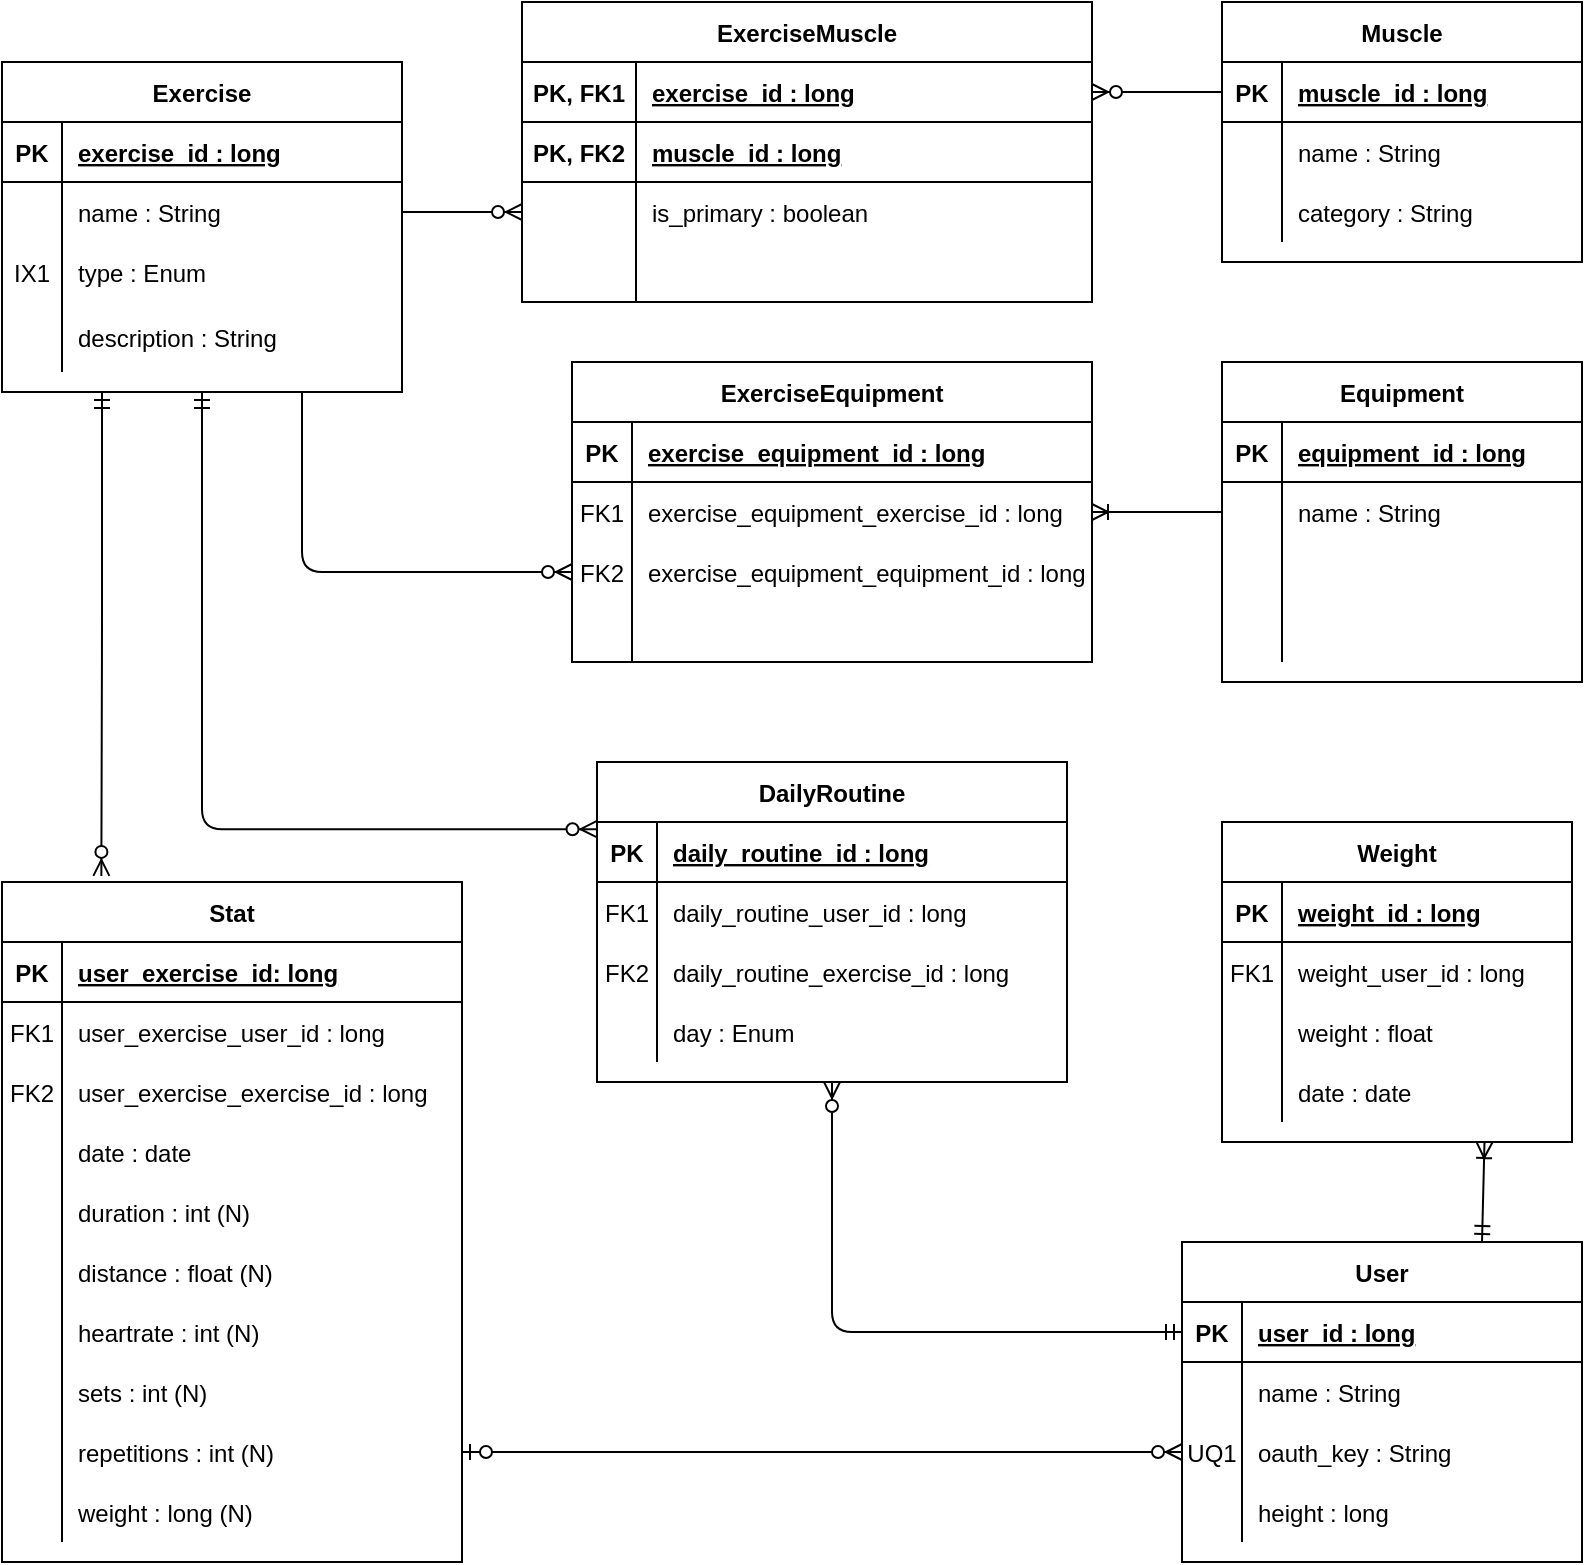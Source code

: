 <mxfile version="13.8.1" type="device"><diagram id="Q6YfByepirMHfdgDxiGw" name="Page-1"><mxGraphModel dx="1024" dy="472" grid="1" gridSize="10" guides="1" tooltips="1" connect="1" arrows="1" fold="1" page="1" pageScale="1" pageWidth="850" pageHeight="1100" math="0" shadow="0"><root><mxCell id="0"/><mxCell id="1" parent="0"/><mxCell id="9hliLJSUuDG-UG1t3mNE-100" value="" style="fontSize=12;html=1;endArrow=ERzeroToMany;endFill=1;exitX=1;exitY=0.5;exitDx=0;exitDy=0;entryX=0;entryY=0.5;entryDx=0;entryDy=0;" parent="1" source="9hliLJSUuDG-UG1t3mNE-5" edge="1" target="9hliLJSUuDG-UG1t3mNE-18"><mxGeometry width="100" height="100" relative="1" as="geometry"><mxPoint x="250" y="220" as="sourcePoint"/><mxPoint x="300" y="205" as="targetPoint"/></mxGeometry></mxCell><mxCell id="9hliLJSUuDG-UG1t3mNE-103" value="" style="fontSize=12;html=1;endArrow=ERzeroToMany;entryX=0;entryY=0.5;entryDx=0;entryDy=0;exitX=0.75;exitY=1;exitDx=0;exitDy=0;edgeStyle=orthogonalEdgeStyle;endFill=1;" parent="1" source="9hliLJSUuDG-UG1t3mNE-1" target="9hliLJSUuDG-UG1t3mNE-94" edge="1"><mxGeometry width="100" height="100" relative="1" as="geometry"><mxPoint x="210" y="260" as="sourcePoint"/><mxPoint x="350" y="250" as="targetPoint"/></mxGeometry></mxCell><mxCell id="9hliLJSUuDG-UG1t3mNE-104" value="" style="fontSize=12;html=1;endArrow=ERoneToMany;edgeStyle=elbowEdgeStyle;entryX=1;entryY=0.5;entryDx=0;entryDy=0;exitX=0;exitY=0.5;exitDx=0;exitDy=0;" parent="1" source="9hliLJSUuDG-UG1t3mNE-31" target="9hliLJSUuDG-UG1t3mNE-91" edge="1"><mxGeometry width="100" height="100" relative="1" as="geometry"><mxPoint x="676" y="450" as="sourcePoint"/><mxPoint x="620" y="550" as="targetPoint"/></mxGeometry></mxCell><mxCell id="9hliLJSUuDG-UG1t3mNE-105" value="" style="edgeStyle=entityRelationEdgeStyle;fontSize=12;html=1;endArrow=ERzeroToMany;entryX=1;entryY=0.5;entryDx=0;entryDy=0;exitX=0;exitY=0.5;exitDx=0;exitDy=0;endFill=1;" parent="1" source="9hliLJSUuDG-UG1t3mNE-41" target="9hliLJSUuDG-UG1t3mNE-15" edge="1"><mxGeometry width="100" height="100" relative="1" as="geometry"><mxPoint x="860" y="50" as="sourcePoint"/><mxPoint x="690" y="50" as="targetPoint"/></mxGeometry></mxCell><mxCell id="9hliLJSUuDG-UG1t3mNE-178" value="" style="fontSize=12;html=1;endArrow=ERoneToMany;startArrow=ERmandOne;startFill=0;exitX=0.75;exitY=0;exitDx=0;exitDy=0;entryX=0.75;entryY=1;entryDx=0;entryDy=0;" parent="1" source="9hliLJSUuDG-UG1t3mNE-108" target="9hliLJSUuDG-UG1t3mNE-124" edge="1"><mxGeometry width="100" height="100" relative="1" as="geometry"><mxPoint x="780" y="638" as="sourcePoint"/><mxPoint x="780" y="620" as="targetPoint"/></mxGeometry></mxCell><mxCell id="9hliLJSUuDG-UG1t3mNE-179" value="" style="fontSize=12;html=1;endArrow=ERzeroToMany;startArrow=ERmandOne;startFill=0;exitX=0;exitY=0.5;exitDx=0;exitDy=0;edgeStyle=orthogonalEdgeStyle;elbow=vertical;entryX=0.5;entryY=1;entryDx=0;entryDy=0;endFill=1;" parent="1" source="9hliLJSUuDG-UG1t3mNE-109" target="9hliLJSUuDG-UG1t3mNE-152" edge="1"><mxGeometry width="100" height="100" relative="1" as="geometry"><mxPoint x="630" y="552" as="sourcePoint"/><mxPoint x="440" y="590" as="targetPoint"/></mxGeometry></mxCell><mxCell id="9hliLJSUuDG-UG1t3mNE-218" value="" style="fontSize=12;html=1;endArrow=ERzeroToMany;startArrow=ERmandOne;startFill=0;entryX=-0.001;entryY=0.12;entryDx=0;entryDy=0;exitX=0.5;exitY=1;exitDx=0;exitDy=0;entryPerimeter=0;edgeStyle=orthogonalEdgeStyle;endFill=1;" parent="1" target="9hliLJSUuDG-UG1t3mNE-153" edge="1" source="9hliLJSUuDG-UG1t3mNE-1"><mxGeometry width="100" height="100" relative="1" as="geometry"><mxPoint x="160" y="260" as="sourcePoint"/><mxPoint x="185" y="340" as="targetPoint"/></mxGeometry></mxCell><mxCell id="9hliLJSUuDG-UG1t3mNE-219" value="" style="edgeStyle=entityRelationEdgeStyle;fontSize=12;html=1;endArrow=ERzeroToMany;exitX=1;exitY=0.5;exitDx=0;exitDy=0;startArrow=ERzeroToOne;startFill=1;endFill=1;entryX=0;entryY=0.5;entryDx=0;entryDy=0;" parent="1" source="9hliLJSUuDG-UG1t3mNE-212" target="9hliLJSUuDG-UG1t3mNE-115" edge="1"><mxGeometry width="100" height="100" relative="1" as="geometry"><mxPoint x="321" y="653" as="sourcePoint"/><mxPoint x="730" y="860" as="targetPoint"/></mxGeometry></mxCell><mxCell id="9hliLJSUuDG-UG1t3mNE-221" value="" style="edgeStyle=orthogonalEdgeStyle;fontSize=12;html=1;endArrow=ERzeroToMany;entryX=0.216;entryY=-0.009;entryDx=0;entryDy=0;startArrow=ERmandOne;startFill=0;endFill=1;jumpSize=6;exitX=0.25;exitY=1;exitDx=0;exitDy=0;entryPerimeter=0;" parent="1" target="9hliLJSUuDG-UG1t3mNE-165" edge="1" source="9hliLJSUuDG-UG1t3mNE-1"><mxGeometry width="100" height="100" relative="1" as="geometry"><mxPoint x="30" y="265" as="sourcePoint"/><mxPoint x="520" y="430" as="targetPoint"/></mxGeometry></mxCell><mxCell id="9hliLJSUuDG-UG1t3mNE-40" value="Muscle" style="shape=table;startSize=30;container=1;collapsible=1;childLayout=tableLayout;fixedRows=1;rowLines=0;fontStyle=1;align=center;resizeLast=1;" parent="1" vertex="1"><mxGeometry x="650" y="60" width="180" height="130" as="geometry"/></mxCell><mxCell id="9hliLJSUuDG-UG1t3mNE-41" value="" style="shape=partialRectangle;collapsible=0;dropTarget=0;pointerEvents=0;fillColor=none;top=0;left=0;bottom=1;right=0;points=[[0,0.5],[1,0.5]];portConstraint=eastwest;" parent="9hliLJSUuDG-UG1t3mNE-40" vertex="1"><mxGeometry y="30" width="180" height="30" as="geometry"/></mxCell><mxCell id="9hliLJSUuDG-UG1t3mNE-42" value="PK" style="shape=partialRectangle;connectable=0;fillColor=none;top=0;left=0;bottom=0;right=0;fontStyle=1;overflow=hidden;" parent="9hliLJSUuDG-UG1t3mNE-41" vertex="1"><mxGeometry width="30" height="30" as="geometry"/></mxCell><mxCell id="9hliLJSUuDG-UG1t3mNE-43" value="muscle_id : long" style="shape=partialRectangle;connectable=0;fillColor=none;top=0;left=0;bottom=0;right=0;align=left;spacingLeft=6;fontStyle=5;overflow=hidden;" parent="9hliLJSUuDG-UG1t3mNE-41" vertex="1"><mxGeometry x="30" width="150" height="30" as="geometry"/></mxCell><mxCell id="9hliLJSUuDG-UG1t3mNE-44" value="" style="shape=partialRectangle;collapsible=0;dropTarget=0;pointerEvents=0;fillColor=none;top=0;left=0;bottom=0;right=0;points=[[0,0.5],[1,0.5]];portConstraint=eastwest;" parent="9hliLJSUuDG-UG1t3mNE-40" vertex="1"><mxGeometry y="60" width="180" height="30" as="geometry"/></mxCell><mxCell id="9hliLJSUuDG-UG1t3mNE-45" value="" style="shape=partialRectangle;connectable=0;fillColor=none;top=0;left=0;bottom=0;right=0;editable=1;overflow=hidden;" parent="9hliLJSUuDG-UG1t3mNE-44" vertex="1"><mxGeometry width="30" height="30" as="geometry"/></mxCell><mxCell id="9hliLJSUuDG-UG1t3mNE-46" value="name : String" style="shape=partialRectangle;connectable=0;fillColor=none;top=0;left=0;bottom=0;right=0;align=left;spacingLeft=6;overflow=hidden;" parent="9hliLJSUuDG-UG1t3mNE-44" vertex="1"><mxGeometry x="30" width="150" height="30" as="geometry"/></mxCell><mxCell id="9hliLJSUuDG-UG1t3mNE-47" value="" style="shape=partialRectangle;collapsible=0;dropTarget=0;pointerEvents=0;fillColor=none;top=0;left=0;bottom=0;right=0;points=[[0,0.5],[1,0.5]];portConstraint=eastwest;" parent="9hliLJSUuDG-UG1t3mNE-40" vertex="1"><mxGeometry y="90" width="180" height="30" as="geometry"/></mxCell><mxCell id="9hliLJSUuDG-UG1t3mNE-48" value="" style="shape=partialRectangle;connectable=0;fillColor=none;top=0;left=0;bottom=0;right=0;editable=1;overflow=hidden;" parent="9hliLJSUuDG-UG1t3mNE-47" vertex="1"><mxGeometry width="30" height="30" as="geometry"/></mxCell><mxCell id="9hliLJSUuDG-UG1t3mNE-49" value="category : String" style="shape=partialRectangle;connectable=0;fillColor=none;top=0;left=0;bottom=0;right=0;align=left;spacingLeft=6;overflow=hidden;" parent="9hliLJSUuDG-UG1t3mNE-47" vertex="1"><mxGeometry x="30" width="150" height="30" as="geometry"/></mxCell><mxCell id="9hliLJSUuDG-UG1t3mNE-1" value="Exercise" style="shape=table;startSize=30;container=1;collapsible=1;childLayout=tableLayout;fixedRows=1;rowLines=0;fontStyle=1;align=center;resizeLast=1;" parent="1" vertex="1"><mxGeometry x="40" y="90" width="200" height="165" as="geometry"/></mxCell><mxCell id="9hliLJSUuDG-UG1t3mNE-2" value="" style="shape=partialRectangle;collapsible=0;dropTarget=0;pointerEvents=0;fillColor=none;top=0;left=0;bottom=1;right=0;points=[[0,0.5],[1,0.5]];portConstraint=eastwest;" parent="9hliLJSUuDG-UG1t3mNE-1" vertex="1"><mxGeometry y="30" width="200" height="30" as="geometry"/></mxCell><mxCell id="9hliLJSUuDG-UG1t3mNE-3" value="PK" style="shape=partialRectangle;connectable=0;fillColor=none;top=0;left=0;bottom=0;right=0;fontStyle=1;overflow=hidden;" parent="9hliLJSUuDG-UG1t3mNE-2" vertex="1"><mxGeometry width="30" height="30" as="geometry"/></mxCell><mxCell id="9hliLJSUuDG-UG1t3mNE-4" value="exercise_id : long" style="shape=partialRectangle;connectable=0;fillColor=none;top=0;left=0;bottom=0;right=0;align=left;spacingLeft=6;fontStyle=5;overflow=hidden;" parent="9hliLJSUuDG-UG1t3mNE-2" vertex="1"><mxGeometry x="30" width="170" height="30" as="geometry"/></mxCell><mxCell id="9hliLJSUuDG-UG1t3mNE-5" value="" style="shape=partialRectangle;collapsible=0;dropTarget=0;pointerEvents=0;fillColor=none;top=0;left=0;bottom=0;right=0;points=[[0,0.5],[1,0.5]];portConstraint=eastwest;" parent="9hliLJSUuDG-UG1t3mNE-1" vertex="1"><mxGeometry y="60" width="200" height="30" as="geometry"/></mxCell><mxCell id="9hliLJSUuDG-UG1t3mNE-6" value="" style="shape=partialRectangle;connectable=0;fillColor=none;top=0;left=0;bottom=0;right=0;editable=1;overflow=hidden;" parent="9hliLJSUuDG-UG1t3mNE-5" vertex="1"><mxGeometry width="30" height="30" as="geometry"/></mxCell><mxCell id="9hliLJSUuDG-UG1t3mNE-7" value="name : String" style="shape=partialRectangle;connectable=0;fillColor=none;top=0;left=0;bottom=0;right=0;align=left;spacingLeft=6;overflow=hidden;" parent="9hliLJSUuDG-UG1t3mNE-5" vertex="1"><mxGeometry x="30" width="170" height="30" as="geometry"/></mxCell><mxCell id="9hliLJSUuDG-UG1t3mNE-8" value="" style="shape=partialRectangle;collapsible=0;dropTarget=0;pointerEvents=0;fillColor=none;top=0;left=0;bottom=0;right=0;points=[[0,0.5],[1,0.5]];portConstraint=eastwest;" parent="9hliLJSUuDG-UG1t3mNE-1" vertex="1"><mxGeometry y="90" width="200" height="30" as="geometry"/></mxCell><mxCell id="9hliLJSUuDG-UG1t3mNE-9" value="IX1" style="shape=partialRectangle;connectable=0;fillColor=none;top=0;left=0;bottom=0;right=0;editable=1;overflow=hidden;" parent="9hliLJSUuDG-UG1t3mNE-8" vertex="1"><mxGeometry width="30" height="30" as="geometry"/></mxCell><mxCell id="9hliLJSUuDG-UG1t3mNE-10" value="type : Enum" style="shape=partialRectangle;connectable=0;fillColor=none;top=0;left=0;bottom=0;right=0;align=left;spacingLeft=6;overflow=hidden;" parent="9hliLJSUuDG-UG1t3mNE-8" vertex="1"><mxGeometry x="30" width="170" height="30" as="geometry"/></mxCell><mxCell id="9hliLJSUuDG-UG1t3mNE-71" value="" style="shape=partialRectangle;collapsible=0;dropTarget=0;pointerEvents=0;fillColor=none;top=0;left=0;bottom=0;right=0;points=[[0,0.5],[1,0.5]];portConstraint=eastwest;" parent="9hliLJSUuDG-UG1t3mNE-1" vertex="1"><mxGeometry y="120" width="200" height="35" as="geometry"/></mxCell><mxCell id="9hliLJSUuDG-UG1t3mNE-72" value="" style="shape=partialRectangle;connectable=0;fillColor=none;top=0;left=0;bottom=0;right=0;editable=1;overflow=hidden;" parent="9hliLJSUuDG-UG1t3mNE-71" vertex="1"><mxGeometry width="30" height="35" as="geometry"/></mxCell><mxCell id="9hliLJSUuDG-UG1t3mNE-73" value="description : String" style="shape=partialRectangle;connectable=0;fillColor=none;top=0;left=0;bottom=0;right=0;align=left;spacingLeft=6;overflow=hidden;" parent="9hliLJSUuDG-UG1t3mNE-71" vertex="1"><mxGeometry x="30" width="170" height="35" as="geometry"/></mxCell><mxCell id="9hliLJSUuDG-UG1t3mNE-14" value="ExerciseMuscle" style="shape=table;startSize=30;container=1;collapsible=1;childLayout=tableLayout;fixedRows=1;rowLines=0;fontStyle=1;align=center;resizeLast=1;" parent="1" vertex="1"><mxGeometry x="300" y="60" width="285" height="150" as="geometry"/></mxCell><mxCell id="9hliLJSUuDG-UG1t3mNE-15" value="" style="shape=partialRectangle;collapsible=0;dropTarget=0;pointerEvents=0;fillColor=none;top=0;left=0;bottom=1;right=0;points=[[0,0.5],[1,0.5]];portConstraint=eastwest;" parent="9hliLJSUuDG-UG1t3mNE-14" vertex="1"><mxGeometry y="30" width="285" height="30" as="geometry"/></mxCell><mxCell id="9hliLJSUuDG-UG1t3mNE-16" value="PK, FK1" style="shape=partialRectangle;connectable=0;fillColor=none;top=0;left=0;bottom=0;right=0;fontStyle=1;overflow=hidden;" parent="9hliLJSUuDG-UG1t3mNE-15" vertex="1"><mxGeometry width="57" height="30" as="geometry"/></mxCell><mxCell id="9hliLJSUuDG-UG1t3mNE-17" value="exercise_id : long" style="shape=partialRectangle;connectable=0;fillColor=none;top=0;left=0;bottom=0;right=0;align=left;spacingLeft=6;fontStyle=5;overflow=hidden;" parent="9hliLJSUuDG-UG1t3mNE-15" vertex="1"><mxGeometry x="57" width="228" height="30" as="geometry"/></mxCell><mxCell id="RDluwMORNLAqVn_TTHdL-16" value="" style="shape=partialRectangle;collapsible=0;dropTarget=0;pointerEvents=0;fillColor=none;top=0;left=0;bottom=1;right=0;points=[[0,0.5],[1,0.5]];portConstraint=eastwest;" vertex="1" parent="9hliLJSUuDG-UG1t3mNE-14"><mxGeometry y="60" width="285" height="30" as="geometry"/></mxCell><mxCell id="RDluwMORNLAqVn_TTHdL-17" value="PK, FK2" style="shape=partialRectangle;connectable=0;fillColor=none;top=0;left=0;bottom=0;right=0;fontStyle=1;overflow=hidden;" vertex="1" parent="RDluwMORNLAqVn_TTHdL-16"><mxGeometry width="57" height="30" as="geometry"/></mxCell><mxCell id="RDluwMORNLAqVn_TTHdL-18" value="muscle_id : long" style="shape=partialRectangle;connectable=0;fillColor=none;top=0;left=0;bottom=0;right=0;align=left;spacingLeft=6;fontStyle=5;overflow=hidden;" vertex="1" parent="RDluwMORNLAqVn_TTHdL-16"><mxGeometry x="57" width="228" height="30" as="geometry"/></mxCell><mxCell id="9hliLJSUuDG-UG1t3mNE-18" value="" style="shape=partialRectangle;collapsible=0;dropTarget=0;pointerEvents=0;fillColor=none;top=0;left=0;bottom=0;right=0;points=[[0,0.5],[1,0.5]];portConstraint=eastwest;" parent="9hliLJSUuDG-UG1t3mNE-14" vertex="1"><mxGeometry y="90" width="285" height="30" as="geometry"/></mxCell><mxCell id="9hliLJSUuDG-UG1t3mNE-19" value="" style="shape=partialRectangle;connectable=0;fillColor=none;top=0;left=0;bottom=0;right=0;editable=1;overflow=hidden;" parent="9hliLJSUuDG-UG1t3mNE-18" vertex="1"><mxGeometry width="57" height="30" as="geometry"/></mxCell><mxCell id="9hliLJSUuDG-UG1t3mNE-20" value="is_primary : boolean" style="shape=partialRectangle;connectable=0;fillColor=none;top=0;left=0;bottom=0;right=0;align=left;spacingLeft=6;overflow=hidden;" parent="9hliLJSUuDG-UG1t3mNE-18" vertex="1"><mxGeometry x="57" width="228" height="30" as="geometry"/></mxCell><mxCell id="9hliLJSUuDG-UG1t3mNE-21" value="" style="shape=partialRectangle;collapsible=0;dropTarget=0;pointerEvents=0;fillColor=none;top=0;left=0;bottom=0;right=0;points=[[0,0.5],[1,0.5]];portConstraint=eastwest;" parent="9hliLJSUuDG-UG1t3mNE-14" vertex="1"><mxGeometry y="120" width="285" height="30" as="geometry"/></mxCell><mxCell id="9hliLJSUuDG-UG1t3mNE-22" value="" style="shape=partialRectangle;connectable=0;fillColor=none;top=0;left=0;bottom=0;right=0;editable=1;overflow=hidden;" parent="9hliLJSUuDG-UG1t3mNE-21" vertex="1"><mxGeometry width="57" height="30" as="geometry"/></mxCell><mxCell id="9hliLJSUuDG-UG1t3mNE-23" value="" style="shape=partialRectangle;connectable=0;fillColor=none;top=0;left=0;bottom=0;right=0;align=left;spacingLeft=6;overflow=hidden;" parent="9hliLJSUuDG-UG1t3mNE-21" vertex="1"><mxGeometry x="57" width="228" height="30" as="geometry"/></mxCell><mxCell id="9hliLJSUuDG-UG1t3mNE-108" value="User" style="shape=table;startSize=30;container=1;collapsible=1;childLayout=tableLayout;fixedRows=1;rowLines=0;fontStyle=1;align=center;resizeLast=1;" parent="1" vertex="1"><mxGeometry x="630" y="680" width="200" height="160" as="geometry"/></mxCell><mxCell id="9hliLJSUuDG-UG1t3mNE-109" value="" style="shape=partialRectangle;collapsible=0;dropTarget=0;pointerEvents=0;fillColor=none;top=0;left=0;bottom=1;right=0;points=[[0,0.5],[1,0.5]];portConstraint=eastwest;" parent="9hliLJSUuDG-UG1t3mNE-108" vertex="1"><mxGeometry y="30" width="200" height="30" as="geometry"/></mxCell><mxCell id="9hliLJSUuDG-UG1t3mNE-110" value="PK" style="shape=partialRectangle;connectable=0;fillColor=none;top=0;left=0;bottom=0;right=0;fontStyle=1;overflow=hidden;" parent="9hliLJSUuDG-UG1t3mNE-109" vertex="1"><mxGeometry width="30" height="30" as="geometry"/></mxCell><mxCell id="9hliLJSUuDG-UG1t3mNE-111" value="user_id : long" style="shape=partialRectangle;connectable=0;fillColor=none;top=0;left=0;bottom=0;right=0;align=left;spacingLeft=6;fontStyle=5;overflow=hidden;" parent="9hliLJSUuDG-UG1t3mNE-109" vertex="1"><mxGeometry x="30" width="170" height="30" as="geometry"/></mxCell><mxCell id="9hliLJSUuDG-UG1t3mNE-112" value="" style="shape=partialRectangle;collapsible=0;dropTarget=0;pointerEvents=0;fillColor=none;top=0;left=0;bottom=0;right=0;points=[[0,0.5],[1,0.5]];portConstraint=eastwest;" parent="9hliLJSUuDG-UG1t3mNE-108" vertex="1"><mxGeometry y="60" width="200" height="30" as="geometry"/></mxCell><mxCell id="9hliLJSUuDG-UG1t3mNE-113" value="" style="shape=partialRectangle;connectable=0;fillColor=none;top=0;left=0;bottom=0;right=0;editable=1;overflow=hidden;" parent="9hliLJSUuDG-UG1t3mNE-112" vertex="1"><mxGeometry width="30" height="30" as="geometry"/></mxCell><mxCell id="9hliLJSUuDG-UG1t3mNE-114" value="name : String" style="shape=partialRectangle;connectable=0;fillColor=none;top=0;left=0;bottom=0;right=0;align=left;spacingLeft=6;overflow=hidden;" parent="9hliLJSUuDG-UG1t3mNE-112" vertex="1"><mxGeometry x="30" width="170" height="30" as="geometry"/></mxCell><mxCell id="9hliLJSUuDG-UG1t3mNE-115" value="" style="shape=partialRectangle;collapsible=0;dropTarget=0;pointerEvents=0;fillColor=none;top=0;left=0;bottom=0;right=0;points=[[0,0.5],[1,0.5]];portConstraint=eastwest;" parent="9hliLJSUuDG-UG1t3mNE-108" vertex="1"><mxGeometry y="90" width="200" height="30" as="geometry"/></mxCell><mxCell id="9hliLJSUuDG-UG1t3mNE-116" value="UQ1" style="shape=partialRectangle;connectable=0;fillColor=none;top=0;left=0;bottom=0;right=0;editable=1;overflow=hidden;" parent="9hliLJSUuDG-UG1t3mNE-115" vertex="1"><mxGeometry width="30" height="30" as="geometry"/></mxCell><mxCell id="9hliLJSUuDG-UG1t3mNE-117" value="oauth_key : String" style="shape=partialRectangle;connectable=0;fillColor=none;top=0;left=0;bottom=0;right=0;align=left;spacingLeft=6;overflow=hidden;" parent="9hliLJSUuDG-UG1t3mNE-115" vertex="1"><mxGeometry x="30" width="170" height="30" as="geometry"/></mxCell><mxCell id="9hliLJSUuDG-UG1t3mNE-118" value="" style="shape=partialRectangle;collapsible=0;dropTarget=0;pointerEvents=0;fillColor=none;top=0;left=0;bottom=0;right=0;points=[[0,0.5],[1,0.5]];portConstraint=eastwest;" parent="9hliLJSUuDG-UG1t3mNE-108" vertex="1"><mxGeometry y="120" width="200" height="30" as="geometry"/></mxCell><mxCell id="9hliLJSUuDG-UG1t3mNE-119" value="" style="shape=partialRectangle;connectable=0;fillColor=none;top=0;left=0;bottom=0;right=0;editable=1;overflow=hidden;" parent="9hliLJSUuDG-UG1t3mNE-118" vertex="1"><mxGeometry width="30" height="30" as="geometry"/></mxCell><mxCell id="9hliLJSUuDG-UG1t3mNE-120" value="height : long" style="shape=partialRectangle;connectable=0;fillColor=none;top=0;left=0;bottom=0;right=0;align=left;spacingLeft=6;overflow=hidden;" parent="9hliLJSUuDG-UG1t3mNE-118" vertex="1"><mxGeometry x="30" width="170" height="30" as="geometry"/></mxCell><mxCell id="9hliLJSUuDG-UG1t3mNE-87" value="ExerciseEquipment" style="shape=table;startSize=30;container=1;collapsible=1;childLayout=tableLayout;fixedRows=1;rowLines=0;fontStyle=1;align=center;resizeLast=1;" parent="1" vertex="1"><mxGeometry x="325" y="240" width="260" height="150" as="geometry"/></mxCell><mxCell id="9hliLJSUuDG-UG1t3mNE-88" value="" style="shape=partialRectangle;collapsible=0;dropTarget=0;pointerEvents=0;fillColor=none;top=0;left=0;bottom=1;right=0;points=[[0,0.5],[1,0.5]];portConstraint=eastwest;" parent="9hliLJSUuDG-UG1t3mNE-87" vertex="1"><mxGeometry y="30" width="260" height="30" as="geometry"/></mxCell><mxCell id="9hliLJSUuDG-UG1t3mNE-89" value="PK" style="shape=partialRectangle;connectable=0;fillColor=none;top=0;left=0;bottom=0;right=0;fontStyle=1;overflow=hidden;" parent="9hliLJSUuDG-UG1t3mNE-88" vertex="1"><mxGeometry width="30" height="30" as="geometry"/></mxCell><mxCell id="9hliLJSUuDG-UG1t3mNE-90" value="exercise_equipment_id : long" style="shape=partialRectangle;connectable=0;fillColor=none;top=0;left=0;bottom=0;right=0;align=left;spacingLeft=6;fontStyle=5;overflow=hidden;" parent="9hliLJSUuDG-UG1t3mNE-88" vertex="1"><mxGeometry x="30" width="230" height="30" as="geometry"/></mxCell><mxCell id="9hliLJSUuDG-UG1t3mNE-91" value="" style="shape=partialRectangle;collapsible=0;dropTarget=0;pointerEvents=0;fillColor=none;top=0;left=0;bottom=0;right=0;points=[[0,0.5],[1,0.5]];portConstraint=eastwest;" parent="9hliLJSUuDG-UG1t3mNE-87" vertex="1"><mxGeometry y="60" width="260" height="30" as="geometry"/></mxCell><mxCell id="9hliLJSUuDG-UG1t3mNE-92" value="FK1" style="shape=partialRectangle;connectable=0;fillColor=none;top=0;left=0;bottom=0;right=0;editable=1;overflow=hidden;" parent="9hliLJSUuDG-UG1t3mNE-91" vertex="1"><mxGeometry width="30" height="30" as="geometry"/></mxCell><mxCell id="9hliLJSUuDG-UG1t3mNE-93" value="exercise_equipment_exercise_id : long" style="shape=partialRectangle;connectable=0;fillColor=none;top=0;left=0;bottom=0;right=0;align=left;spacingLeft=6;overflow=hidden;" parent="9hliLJSUuDG-UG1t3mNE-91" vertex="1"><mxGeometry x="30" width="230" height="30" as="geometry"/></mxCell><mxCell id="9hliLJSUuDG-UG1t3mNE-94" value="" style="shape=partialRectangle;collapsible=0;dropTarget=0;pointerEvents=0;fillColor=none;top=0;left=0;bottom=0;right=0;points=[[0,0.5],[1,0.5]];portConstraint=eastwest;" parent="9hliLJSUuDG-UG1t3mNE-87" vertex="1"><mxGeometry y="90" width="260" height="30" as="geometry"/></mxCell><mxCell id="9hliLJSUuDG-UG1t3mNE-95" value="FK2" style="shape=partialRectangle;connectable=0;fillColor=none;top=0;left=0;bottom=0;right=0;editable=1;overflow=hidden;" parent="9hliLJSUuDG-UG1t3mNE-94" vertex="1"><mxGeometry width="30" height="30" as="geometry"/></mxCell><mxCell id="9hliLJSUuDG-UG1t3mNE-96" value="exercise_equipment_equipment_id : long" style="shape=partialRectangle;connectable=0;fillColor=none;top=0;left=0;bottom=0;right=0;align=left;spacingLeft=6;overflow=hidden;" parent="9hliLJSUuDG-UG1t3mNE-94" vertex="1"><mxGeometry x="30" width="230" height="30" as="geometry"/></mxCell><mxCell id="9hliLJSUuDG-UG1t3mNE-97" value="" style="shape=partialRectangle;collapsible=0;dropTarget=0;pointerEvents=0;fillColor=none;top=0;left=0;bottom=0;right=0;points=[[0,0.5],[1,0.5]];portConstraint=eastwest;" parent="9hliLJSUuDG-UG1t3mNE-87" vertex="1"><mxGeometry y="120" width="260" height="30" as="geometry"/></mxCell><mxCell id="9hliLJSUuDG-UG1t3mNE-98" value="" style="shape=partialRectangle;connectable=0;fillColor=none;top=0;left=0;bottom=0;right=0;editable=1;overflow=hidden;" parent="9hliLJSUuDG-UG1t3mNE-97" vertex="1"><mxGeometry width="30" height="30" as="geometry"/></mxCell><mxCell id="9hliLJSUuDG-UG1t3mNE-99" value="" style="shape=partialRectangle;connectable=0;fillColor=none;top=0;left=0;bottom=0;right=0;align=left;spacingLeft=6;overflow=hidden;" parent="9hliLJSUuDG-UG1t3mNE-97" vertex="1"><mxGeometry x="30" width="230" height="30" as="geometry"/></mxCell><mxCell id="9hliLJSUuDG-UG1t3mNE-27" value="Equipment" style="shape=table;startSize=30;container=1;collapsible=1;childLayout=tableLayout;fixedRows=1;rowLines=0;fontStyle=1;align=center;resizeLast=1;" parent="1" vertex="1"><mxGeometry x="650" y="240" width="180" height="160" as="geometry"/></mxCell><mxCell id="9hliLJSUuDG-UG1t3mNE-28" value="" style="shape=partialRectangle;collapsible=0;dropTarget=0;pointerEvents=0;fillColor=none;top=0;left=0;bottom=1;right=0;points=[[0,0.5],[1,0.5]];portConstraint=eastwest;" parent="9hliLJSUuDG-UG1t3mNE-27" vertex="1"><mxGeometry y="30" width="180" height="30" as="geometry"/></mxCell><mxCell id="9hliLJSUuDG-UG1t3mNE-29" value="PK" style="shape=partialRectangle;connectable=0;fillColor=none;top=0;left=0;bottom=0;right=0;fontStyle=1;overflow=hidden;" parent="9hliLJSUuDG-UG1t3mNE-28" vertex="1"><mxGeometry width="30" height="30" as="geometry"/></mxCell><mxCell id="9hliLJSUuDG-UG1t3mNE-30" value="equipment_id : long" style="shape=partialRectangle;connectable=0;fillColor=none;top=0;left=0;bottom=0;right=0;align=left;spacingLeft=6;fontStyle=5;overflow=hidden;" parent="9hliLJSUuDG-UG1t3mNE-28" vertex="1"><mxGeometry x="30" width="150" height="30" as="geometry"/></mxCell><mxCell id="9hliLJSUuDG-UG1t3mNE-31" value="" style="shape=partialRectangle;collapsible=0;dropTarget=0;pointerEvents=0;fillColor=none;top=0;left=0;bottom=0;right=0;points=[[0,0.5],[1,0.5]];portConstraint=eastwest;" parent="9hliLJSUuDG-UG1t3mNE-27" vertex="1"><mxGeometry y="60" width="180" height="30" as="geometry"/></mxCell><mxCell id="9hliLJSUuDG-UG1t3mNE-32" value="" style="shape=partialRectangle;connectable=0;fillColor=none;top=0;left=0;bottom=0;right=0;editable=1;overflow=hidden;" parent="9hliLJSUuDG-UG1t3mNE-31" vertex="1"><mxGeometry width="30" height="30" as="geometry"/></mxCell><mxCell id="9hliLJSUuDG-UG1t3mNE-33" value="name : String" style="shape=partialRectangle;connectable=0;fillColor=none;top=0;left=0;bottom=0;right=0;align=left;spacingLeft=6;overflow=hidden;" parent="9hliLJSUuDG-UG1t3mNE-31" vertex="1"><mxGeometry x="30" width="150" height="30" as="geometry"/></mxCell><mxCell id="9hliLJSUuDG-UG1t3mNE-34" value="" style="shape=partialRectangle;collapsible=0;dropTarget=0;pointerEvents=0;fillColor=none;top=0;left=0;bottom=0;right=0;points=[[0,0.5],[1,0.5]];portConstraint=eastwest;" parent="9hliLJSUuDG-UG1t3mNE-27" vertex="1"><mxGeometry y="90" width="180" height="30" as="geometry"/></mxCell><mxCell id="9hliLJSUuDG-UG1t3mNE-35" value="" style="shape=partialRectangle;connectable=0;fillColor=none;top=0;left=0;bottom=0;right=0;editable=1;overflow=hidden;" parent="9hliLJSUuDG-UG1t3mNE-34" vertex="1"><mxGeometry width="30" height="30" as="geometry"/></mxCell><mxCell id="9hliLJSUuDG-UG1t3mNE-36" value="" style="shape=partialRectangle;connectable=0;fillColor=none;top=0;left=0;bottom=0;right=0;align=left;spacingLeft=6;overflow=hidden;" parent="9hliLJSUuDG-UG1t3mNE-34" vertex="1"><mxGeometry x="30" width="150" height="30" as="geometry"/></mxCell><mxCell id="9hliLJSUuDG-UG1t3mNE-37" value="" style="shape=partialRectangle;collapsible=0;dropTarget=0;pointerEvents=0;fillColor=none;top=0;left=0;bottom=0;right=0;points=[[0,0.5],[1,0.5]];portConstraint=eastwest;" parent="9hliLJSUuDG-UG1t3mNE-27" vertex="1"><mxGeometry y="120" width="180" height="30" as="geometry"/></mxCell><mxCell id="9hliLJSUuDG-UG1t3mNE-38" value="" style="shape=partialRectangle;connectable=0;fillColor=none;top=0;left=0;bottom=0;right=0;editable=1;overflow=hidden;" parent="9hliLJSUuDG-UG1t3mNE-37" vertex="1"><mxGeometry width="30" height="30" as="geometry"/></mxCell><mxCell id="9hliLJSUuDG-UG1t3mNE-39" value="" style="shape=partialRectangle;connectable=0;fillColor=none;top=0;left=0;bottom=0;right=0;align=left;spacingLeft=6;overflow=hidden;" parent="9hliLJSUuDG-UG1t3mNE-37" vertex="1"><mxGeometry x="30" width="150" height="30" as="geometry"/></mxCell><mxCell id="9hliLJSUuDG-UG1t3mNE-152" value="DailyRoutine" style="shape=table;startSize=30;container=1;collapsible=1;childLayout=tableLayout;fixedRows=1;rowLines=0;fontStyle=1;align=center;resizeLast=1;" parent="1" vertex="1"><mxGeometry x="337.5" y="440" width="235" height="160" as="geometry"/></mxCell><mxCell id="9hliLJSUuDG-UG1t3mNE-153" value="" style="shape=partialRectangle;collapsible=0;dropTarget=0;pointerEvents=0;fillColor=none;top=0;left=0;bottom=1;right=0;points=[[0,0.5],[1,0.5]];portConstraint=eastwest;" parent="9hliLJSUuDG-UG1t3mNE-152" vertex="1"><mxGeometry y="30" width="235" height="30" as="geometry"/></mxCell><mxCell id="9hliLJSUuDG-UG1t3mNE-154" value="PK" style="shape=partialRectangle;connectable=0;fillColor=none;top=0;left=0;bottom=0;right=0;fontStyle=1;overflow=hidden;" parent="9hliLJSUuDG-UG1t3mNE-153" vertex="1"><mxGeometry width="30" height="30" as="geometry"/></mxCell><mxCell id="9hliLJSUuDG-UG1t3mNE-155" value="daily_routine_id : long" style="shape=partialRectangle;connectable=0;fillColor=none;top=0;left=0;bottom=0;right=0;align=left;spacingLeft=6;fontStyle=5;overflow=hidden;" parent="9hliLJSUuDG-UG1t3mNE-153" vertex="1"><mxGeometry x="30" width="205" height="30" as="geometry"/></mxCell><mxCell id="9hliLJSUuDG-UG1t3mNE-156" value="" style="shape=partialRectangle;collapsible=0;dropTarget=0;pointerEvents=0;fillColor=none;top=0;left=0;bottom=0;right=0;points=[[0,0.5],[1,0.5]];portConstraint=eastwest;" parent="9hliLJSUuDG-UG1t3mNE-152" vertex="1"><mxGeometry y="60" width="235" height="30" as="geometry"/></mxCell><mxCell id="9hliLJSUuDG-UG1t3mNE-157" value="FK1" style="shape=partialRectangle;connectable=0;fillColor=none;top=0;left=0;bottom=0;right=0;editable=1;overflow=hidden;" parent="9hliLJSUuDG-UG1t3mNE-156" vertex="1"><mxGeometry width="30" height="30" as="geometry"/></mxCell><mxCell id="9hliLJSUuDG-UG1t3mNE-158" value="daily_routine_user_id : long" style="shape=partialRectangle;connectable=0;fillColor=none;top=0;left=0;bottom=0;right=0;align=left;spacingLeft=6;overflow=hidden;" parent="9hliLJSUuDG-UG1t3mNE-156" vertex="1"><mxGeometry x="30" width="205" height="30" as="geometry"/></mxCell><mxCell id="9hliLJSUuDG-UG1t3mNE-159" value="" style="shape=partialRectangle;collapsible=0;dropTarget=0;pointerEvents=0;fillColor=none;top=0;left=0;bottom=0;right=0;points=[[0,0.5],[1,0.5]];portConstraint=eastwest;" parent="9hliLJSUuDG-UG1t3mNE-152" vertex="1"><mxGeometry y="90" width="235" height="30" as="geometry"/></mxCell><mxCell id="9hliLJSUuDG-UG1t3mNE-160" value="FK2" style="shape=partialRectangle;connectable=0;fillColor=none;top=0;left=0;bottom=0;right=0;editable=1;overflow=hidden;" parent="9hliLJSUuDG-UG1t3mNE-159" vertex="1"><mxGeometry width="30" height="30" as="geometry"/></mxCell><mxCell id="9hliLJSUuDG-UG1t3mNE-161" value="daily_routine_exercise_id : long" style="shape=partialRectangle;connectable=0;fillColor=none;top=0;left=0;bottom=0;right=0;align=left;spacingLeft=6;overflow=hidden;" parent="9hliLJSUuDG-UG1t3mNE-159" vertex="1"><mxGeometry x="30" width="205" height="30" as="geometry"/></mxCell><mxCell id="RDluwMORNLAqVn_TTHdL-8" value="" style="shape=partialRectangle;collapsible=0;dropTarget=0;pointerEvents=0;fillColor=none;top=0;left=0;bottom=0;right=0;points=[[0,0.5],[1,0.5]];portConstraint=eastwest;" vertex="1" parent="9hliLJSUuDG-UG1t3mNE-152"><mxGeometry y="120" width="235" height="30" as="geometry"/></mxCell><mxCell id="RDluwMORNLAqVn_TTHdL-9" value="" style="shape=partialRectangle;connectable=0;fillColor=none;top=0;left=0;bottom=0;right=0;editable=1;overflow=hidden;" vertex="1" parent="RDluwMORNLAqVn_TTHdL-8"><mxGeometry width="30" height="30" as="geometry"/></mxCell><mxCell id="RDluwMORNLAqVn_TTHdL-10" value="day : Enum" style="shape=partialRectangle;connectable=0;fillColor=none;top=0;left=0;bottom=0;right=0;align=left;spacingLeft=6;overflow=hidden;" vertex="1" parent="RDluwMORNLAqVn_TTHdL-8"><mxGeometry x="30" width="205" height="30" as="geometry"/></mxCell><mxCell id="9hliLJSUuDG-UG1t3mNE-165" value="Stat" style="shape=table;startSize=30;container=1;collapsible=1;childLayout=tableLayout;fixedRows=1;rowLines=0;fontStyle=1;align=center;resizeLast=1;" parent="1" vertex="1"><mxGeometry x="40" y="500" width="230" height="340" as="geometry"/></mxCell><mxCell id="9hliLJSUuDG-UG1t3mNE-166" value="" style="shape=partialRectangle;collapsible=0;dropTarget=0;pointerEvents=0;fillColor=none;top=0;left=0;bottom=1;right=0;points=[[0,0.5],[1,0.5]];portConstraint=eastwest;" parent="9hliLJSUuDG-UG1t3mNE-165" vertex="1"><mxGeometry y="30" width="230" height="30" as="geometry"/></mxCell><mxCell id="9hliLJSUuDG-UG1t3mNE-167" value="PK" style="shape=partialRectangle;connectable=0;fillColor=none;top=0;left=0;bottom=0;right=0;fontStyle=1;overflow=hidden;" parent="9hliLJSUuDG-UG1t3mNE-166" vertex="1"><mxGeometry width="30" height="30" as="geometry"/></mxCell><mxCell id="9hliLJSUuDG-UG1t3mNE-168" value="user_exercise_id: long" style="shape=partialRectangle;connectable=0;fillColor=none;top=0;left=0;bottom=0;right=0;align=left;spacingLeft=6;fontStyle=5;overflow=hidden;" parent="9hliLJSUuDG-UG1t3mNE-166" vertex="1"><mxGeometry x="30" width="200" height="30" as="geometry"/></mxCell><mxCell id="9hliLJSUuDG-UG1t3mNE-169" value="" style="shape=partialRectangle;collapsible=0;dropTarget=0;pointerEvents=0;fillColor=none;top=0;left=0;bottom=0;right=0;points=[[0,0.5],[1,0.5]];portConstraint=eastwest;" parent="9hliLJSUuDG-UG1t3mNE-165" vertex="1"><mxGeometry y="60" width="230" height="30" as="geometry"/></mxCell><mxCell id="9hliLJSUuDG-UG1t3mNE-170" value="FK1" style="shape=partialRectangle;connectable=0;fillColor=none;top=0;left=0;bottom=0;right=0;editable=1;overflow=hidden;" parent="9hliLJSUuDG-UG1t3mNE-169" vertex="1"><mxGeometry width="30" height="30" as="geometry"/></mxCell><mxCell id="9hliLJSUuDG-UG1t3mNE-171" value="user_exercise_user_id : long" style="shape=partialRectangle;connectable=0;fillColor=none;top=0;left=0;bottom=0;right=0;align=left;spacingLeft=6;overflow=hidden;" parent="9hliLJSUuDG-UG1t3mNE-169" vertex="1"><mxGeometry x="30" width="200" height="30" as="geometry"/></mxCell><mxCell id="9hliLJSUuDG-UG1t3mNE-172" value="" style="shape=partialRectangle;collapsible=0;dropTarget=0;pointerEvents=0;fillColor=none;top=0;left=0;bottom=0;right=0;points=[[0,0.5],[1,0.5]];portConstraint=eastwest;" parent="9hliLJSUuDG-UG1t3mNE-165" vertex="1"><mxGeometry y="90" width="230" height="30" as="geometry"/></mxCell><mxCell id="9hliLJSUuDG-UG1t3mNE-173" value="FK2" style="shape=partialRectangle;connectable=0;fillColor=none;top=0;left=0;bottom=0;right=0;editable=1;overflow=hidden;" parent="9hliLJSUuDG-UG1t3mNE-172" vertex="1"><mxGeometry width="30" height="30" as="geometry"/></mxCell><mxCell id="9hliLJSUuDG-UG1t3mNE-174" value="user_exercise_exercise_id : long" style="shape=partialRectangle;connectable=0;fillColor=none;top=0;left=0;bottom=0;right=0;align=left;spacingLeft=6;overflow=hidden;" parent="9hliLJSUuDG-UG1t3mNE-172" vertex="1"><mxGeometry x="30" width="200" height="30" as="geometry"/></mxCell><mxCell id="9hliLJSUuDG-UG1t3mNE-175" value="" style="shape=partialRectangle;collapsible=0;dropTarget=0;pointerEvents=0;fillColor=none;top=0;left=0;bottom=0;right=0;points=[[0,0.5],[1,0.5]];portConstraint=eastwest;" parent="9hliLJSUuDG-UG1t3mNE-165" vertex="1"><mxGeometry y="120" width="230" height="30" as="geometry"/></mxCell><mxCell id="9hliLJSUuDG-UG1t3mNE-176" value="" style="shape=partialRectangle;connectable=0;fillColor=none;top=0;left=0;bottom=0;right=0;editable=1;overflow=hidden;" parent="9hliLJSUuDG-UG1t3mNE-175" vertex="1"><mxGeometry width="30" height="30" as="geometry"/></mxCell><mxCell id="9hliLJSUuDG-UG1t3mNE-177" value="date : date" style="shape=partialRectangle;connectable=0;fillColor=none;top=0;left=0;bottom=0;right=0;align=left;spacingLeft=6;overflow=hidden;" parent="9hliLJSUuDG-UG1t3mNE-175" vertex="1"><mxGeometry x="30" width="200" height="30" as="geometry"/></mxCell><mxCell id="9hliLJSUuDG-UG1t3mNE-200" value="" style="shape=partialRectangle;collapsible=0;dropTarget=0;pointerEvents=0;fillColor=none;top=0;left=0;bottom=0;right=0;points=[[0,0.5],[1,0.5]];portConstraint=eastwest;" parent="9hliLJSUuDG-UG1t3mNE-165" vertex="1"><mxGeometry y="150" width="230" height="30" as="geometry"/></mxCell><mxCell id="9hliLJSUuDG-UG1t3mNE-201" value="" style="shape=partialRectangle;connectable=0;fillColor=none;top=0;left=0;bottom=0;right=0;editable=1;overflow=hidden;" parent="9hliLJSUuDG-UG1t3mNE-200" vertex="1"><mxGeometry width="30" height="30" as="geometry"/></mxCell><mxCell id="9hliLJSUuDG-UG1t3mNE-202" value="duration : int (N)" style="shape=partialRectangle;connectable=0;fillColor=none;top=0;left=0;bottom=0;right=0;align=left;spacingLeft=6;overflow=hidden;" parent="9hliLJSUuDG-UG1t3mNE-200" vertex="1"><mxGeometry x="30" width="200" height="30" as="geometry"/></mxCell><mxCell id="9hliLJSUuDG-UG1t3mNE-203" value="" style="shape=partialRectangle;collapsible=0;dropTarget=0;pointerEvents=0;fillColor=none;top=0;left=0;bottom=0;right=0;points=[[0,0.5],[1,0.5]];portConstraint=eastwest;" parent="9hliLJSUuDG-UG1t3mNE-165" vertex="1"><mxGeometry y="180" width="230" height="30" as="geometry"/></mxCell><mxCell id="9hliLJSUuDG-UG1t3mNE-204" value="" style="shape=partialRectangle;connectable=0;fillColor=none;top=0;left=0;bottom=0;right=0;editable=1;overflow=hidden;" parent="9hliLJSUuDG-UG1t3mNE-203" vertex="1"><mxGeometry width="30" height="30" as="geometry"/></mxCell><mxCell id="9hliLJSUuDG-UG1t3mNE-205" value="distance : float (N)" style="shape=partialRectangle;connectable=0;fillColor=none;top=0;left=0;bottom=0;right=0;align=left;spacingLeft=6;overflow=hidden;" parent="9hliLJSUuDG-UG1t3mNE-203" vertex="1"><mxGeometry x="30" width="200" height="30" as="geometry"/></mxCell><mxCell id="9hliLJSUuDG-UG1t3mNE-206" value="" style="shape=partialRectangle;collapsible=0;dropTarget=0;pointerEvents=0;fillColor=none;top=0;left=0;bottom=0;right=0;points=[[0,0.5],[1,0.5]];portConstraint=eastwest;" parent="9hliLJSUuDG-UG1t3mNE-165" vertex="1"><mxGeometry y="210" width="230" height="30" as="geometry"/></mxCell><mxCell id="9hliLJSUuDG-UG1t3mNE-207" value="" style="shape=partialRectangle;connectable=0;fillColor=none;top=0;left=0;bottom=0;right=0;editable=1;overflow=hidden;" parent="9hliLJSUuDG-UG1t3mNE-206" vertex="1"><mxGeometry width="30" height="30" as="geometry"/></mxCell><mxCell id="9hliLJSUuDG-UG1t3mNE-208" value="heartrate : int (N)" style="shape=partialRectangle;connectable=0;fillColor=none;top=0;left=0;bottom=0;right=0;align=left;spacingLeft=6;overflow=hidden;" parent="9hliLJSUuDG-UG1t3mNE-206" vertex="1"><mxGeometry x="30" width="200" height="30" as="geometry"/></mxCell><mxCell id="9hliLJSUuDG-UG1t3mNE-209" value="" style="shape=partialRectangle;collapsible=0;dropTarget=0;pointerEvents=0;fillColor=none;top=0;left=0;bottom=0;right=0;points=[[0,0.5],[1,0.5]];portConstraint=eastwest;" parent="9hliLJSUuDG-UG1t3mNE-165" vertex="1"><mxGeometry y="240" width="230" height="30" as="geometry"/></mxCell><mxCell id="9hliLJSUuDG-UG1t3mNE-210" value="" style="shape=partialRectangle;connectable=0;fillColor=none;top=0;left=0;bottom=0;right=0;editable=1;overflow=hidden;" parent="9hliLJSUuDG-UG1t3mNE-209" vertex="1"><mxGeometry width="30" height="30" as="geometry"/></mxCell><mxCell id="9hliLJSUuDG-UG1t3mNE-211" value="sets : int (N)" style="shape=partialRectangle;connectable=0;fillColor=none;top=0;left=0;bottom=0;right=0;align=left;spacingLeft=6;overflow=hidden;" parent="9hliLJSUuDG-UG1t3mNE-209" vertex="1"><mxGeometry x="30" width="200" height="30" as="geometry"/></mxCell><mxCell id="9hliLJSUuDG-UG1t3mNE-212" value="" style="shape=partialRectangle;collapsible=0;dropTarget=0;pointerEvents=0;fillColor=none;top=0;left=0;bottom=0;right=0;points=[[0,0.5],[1,0.5]];portConstraint=eastwest;" parent="9hliLJSUuDG-UG1t3mNE-165" vertex="1"><mxGeometry y="270" width="230" height="30" as="geometry"/></mxCell><mxCell id="9hliLJSUuDG-UG1t3mNE-213" value="" style="shape=partialRectangle;connectable=0;fillColor=none;top=0;left=0;bottom=0;right=0;editable=1;overflow=hidden;" parent="9hliLJSUuDG-UG1t3mNE-212" vertex="1"><mxGeometry width="30" height="30" as="geometry"/></mxCell><mxCell id="9hliLJSUuDG-UG1t3mNE-214" value="repetitions : int (N)" style="shape=partialRectangle;connectable=0;fillColor=none;top=0;left=0;bottom=0;right=0;align=left;spacingLeft=6;overflow=hidden;" parent="9hliLJSUuDG-UG1t3mNE-212" vertex="1"><mxGeometry x="30" width="200" height="30" as="geometry"/></mxCell><mxCell id="RDluwMORNLAqVn_TTHdL-4" value="" style="shape=partialRectangle;collapsible=0;dropTarget=0;pointerEvents=0;fillColor=none;top=0;left=0;bottom=0;right=0;points=[[0,0.5],[1,0.5]];portConstraint=eastwest;" vertex="1" parent="9hliLJSUuDG-UG1t3mNE-165"><mxGeometry y="300" width="230" height="30" as="geometry"/></mxCell><mxCell id="RDluwMORNLAqVn_TTHdL-5" value="" style="shape=partialRectangle;connectable=0;fillColor=none;top=0;left=0;bottom=0;right=0;editable=1;overflow=hidden;" vertex="1" parent="RDluwMORNLAqVn_TTHdL-4"><mxGeometry width="30" height="30" as="geometry"/></mxCell><mxCell id="RDluwMORNLAqVn_TTHdL-6" value="weight : long (N)" style="shape=partialRectangle;connectable=0;fillColor=none;top=0;left=0;bottom=0;right=0;align=left;spacingLeft=6;overflow=hidden;" vertex="1" parent="RDluwMORNLAqVn_TTHdL-4"><mxGeometry x="30" width="200" height="30" as="geometry"/></mxCell><mxCell id="9hliLJSUuDG-UG1t3mNE-124" value="Weight" style="shape=table;startSize=30;container=1;collapsible=1;childLayout=tableLayout;fixedRows=1;rowLines=0;fontStyle=1;align=center;resizeLast=1;" parent="1" vertex="1"><mxGeometry x="650" y="470" width="175" height="160" as="geometry"/></mxCell><mxCell id="9hliLJSUuDG-UG1t3mNE-125" value="" style="shape=partialRectangle;collapsible=0;dropTarget=0;pointerEvents=0;fillColor=none;top=0;left=0;bottom=1;right=0;points=[[0,0.5],[1,0.5]];portConstraint=eastwest;" parent="9hliLJSUuDG-UG1t3mNE-124" vertex="1"><mxGeometry y="30" width="175" height="30" as="geometry"/></mxCell><mxCell id="9hliLJSUuDG-UG1t3mNE-126" value="PK" style="shape=partialRectangle;connectable=0;fillColor=none;top=0;left=0;bottom=0;right=0;fontStyle=1;overflow=hidden;" parent="9hliLJSUuDG-UG1t3mNE-125" vertex="1"><mxGeometry width="30" height="30" as="geometry"/></mxCell><mxCell id="9hliLJSUuDG-UG1t3mNE-127" value="weight_id : long" style="shape=partialRectangle;connectable=0;fillColor=none;top=0;left=0;bottom=0;right=0;align=left;spacingLeft=6;fontStyle=5;overflow=hidden;" parent="9hliLJSUuDG-UG1t3mNE-125" vertex="1"><mxGeometry x="30" width="145" height="30" as="geometry"/></mxCell><mxCell id="9hliLJSUuDG-UG1t3mNE-128" value="" style="shape=partialRectangle;collapsible=0;dropTarget=0;pointerEvents=0;fillColor=none;top=0;left=0;bottom=0;right=0;points=[[0,0.5],[1,0.5]];portConstraint=eastwest;" parent="9hliLJSUuDG-UG1t3mNE-124" vertex="1"><mxGeometry y="60" width="175" height="30" as="geometry"/></mxCell><mxCell id="9hliLJSUuDG-UG1t3mNE-129" value="FK1" style="shape=partialRectangle;connectable=0;fillColor=none;top=0;left=0;bottom=0;right=0;editable=1;overflow=hidden;" parent="9hliLJSUuDG-UG1t3mNE-128" vertex="1"><mxGeometry width="30" height="30" as="geometry"/></mxCell><mxCell id="9hliLJSUuDG-UG1t3mNE-130" value="weight_user_id : long" style="shape=partialRectangle;connectable=0;fillColor=none;top=0;left=0;bottom=0;right=0;align=left;spacingLeft=6;overflow=hidden;" parent="9hliLJSUuDG-UG1t3mNE-128" vertex="1"><mxGeometry x="30" width="145" height="30" as="geometry"/></mxCell><mxCell id="9hliLJSUuDG-UG1t3mNE-131" value="" style="shape=partialRectangle;collapsible=0;dropTarget=0;pointerEvents=0;fillColor=none;top=0;left=0;bottom=0;right=0;points=[[0,0.5],[1,0.5]];portConstraint=eastwest;" parent="9hliLJSUuDG-UG1t3mNE-124" vertex="1"><mxGeometry y="90" width="175" height="30" as="geometry"/></mxCell><mxCell id="9hliLJSUuDG-UG1t3mNE-132" value="" style="shape=partialRectangle;connectable=0;fillColor=none;top=0;left=0;bottom=0;right=0;editable=1;overflow=hidden;" parent="9hliLJSUuDG-UG1t3mNE-131" vertex="1"><mxGeometry width="30" height="30" as="geometry"/></mxCell><mxCell id="9hliLJSUuDG-UG1t3mNE-133" value="weight : float" style="shape=partialRectangle;connectable=0;fillColor=none;top=0;left=0;bottom=0;right=0;align=left;spacingLeft=6;overflow=hidden;" parent="9hliLJSUuDG-UG1t3mNE-131" vertex="1"><mxGeometry x="30" width="145" height="30" as="geometry"/></mxCell><mxCell id="RDluwMORNLAqVn_TTHdL-11" value="" style="shape=partialRectangle;collapsible=0;dropTarget=0;pointerEvents=0;fillColor=none;top=0;left=0;bottom=0;right=0;points=[[0,0.5],[1,0.5]];portConstraint=eastwest;" vertex="1" parent="9hliLJSUuDG-UG1t3mNE-124"><mxGeometry y="120" width="175" height="30" as="geometry"/></mxCell><mxCell id="RDluwMORNLAqVn_TTHdL-12" value="" style="shape=partialRectangle;connectable=0;fillColor=none;top=0;left=0;bottom=0;right=0;editable=1;overflow=hidden;" vertex="1" parent="RDluwMORNLAqVn_TTHdL-11"><mxGeometry width="30" height="30" as="geometry"/></mxCell><mxCell id="RDluwMORNLAqVn_TTHdL-13" value="date : date" style="shape=partialRectangle;connectable=0;fillColor=none;top=0;left=0;bottom=0;right=0;align=left;spacingLeft=6;overflow=hidden;" vertex="1" parent="RDluwMORNLAqVn_TTHdL-11"><mxGeometry x="30" width="145" height="30" as="geometry"/></mxCell></root></mxGraphModel></diagram></mxfile>